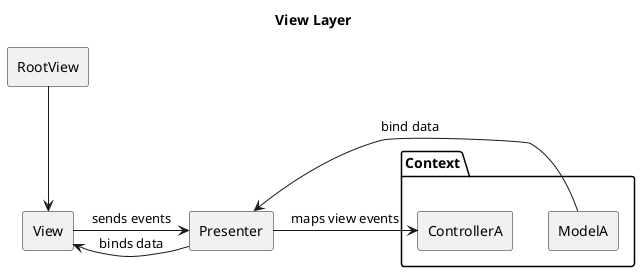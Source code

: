 @startuml

skinparam monochrome true

title View Layer

package Context {
  rectangle ControllerA
  rectangle ModelA
}


rectangle RootView
rectangle View
rectangle Presenter

RootView -down-> View

View -> Presenter : sends events
Presenter -> View : binds data
ModelA -> Presenter : bind data
Presenter -> ControllerA : maps view events

@enduml